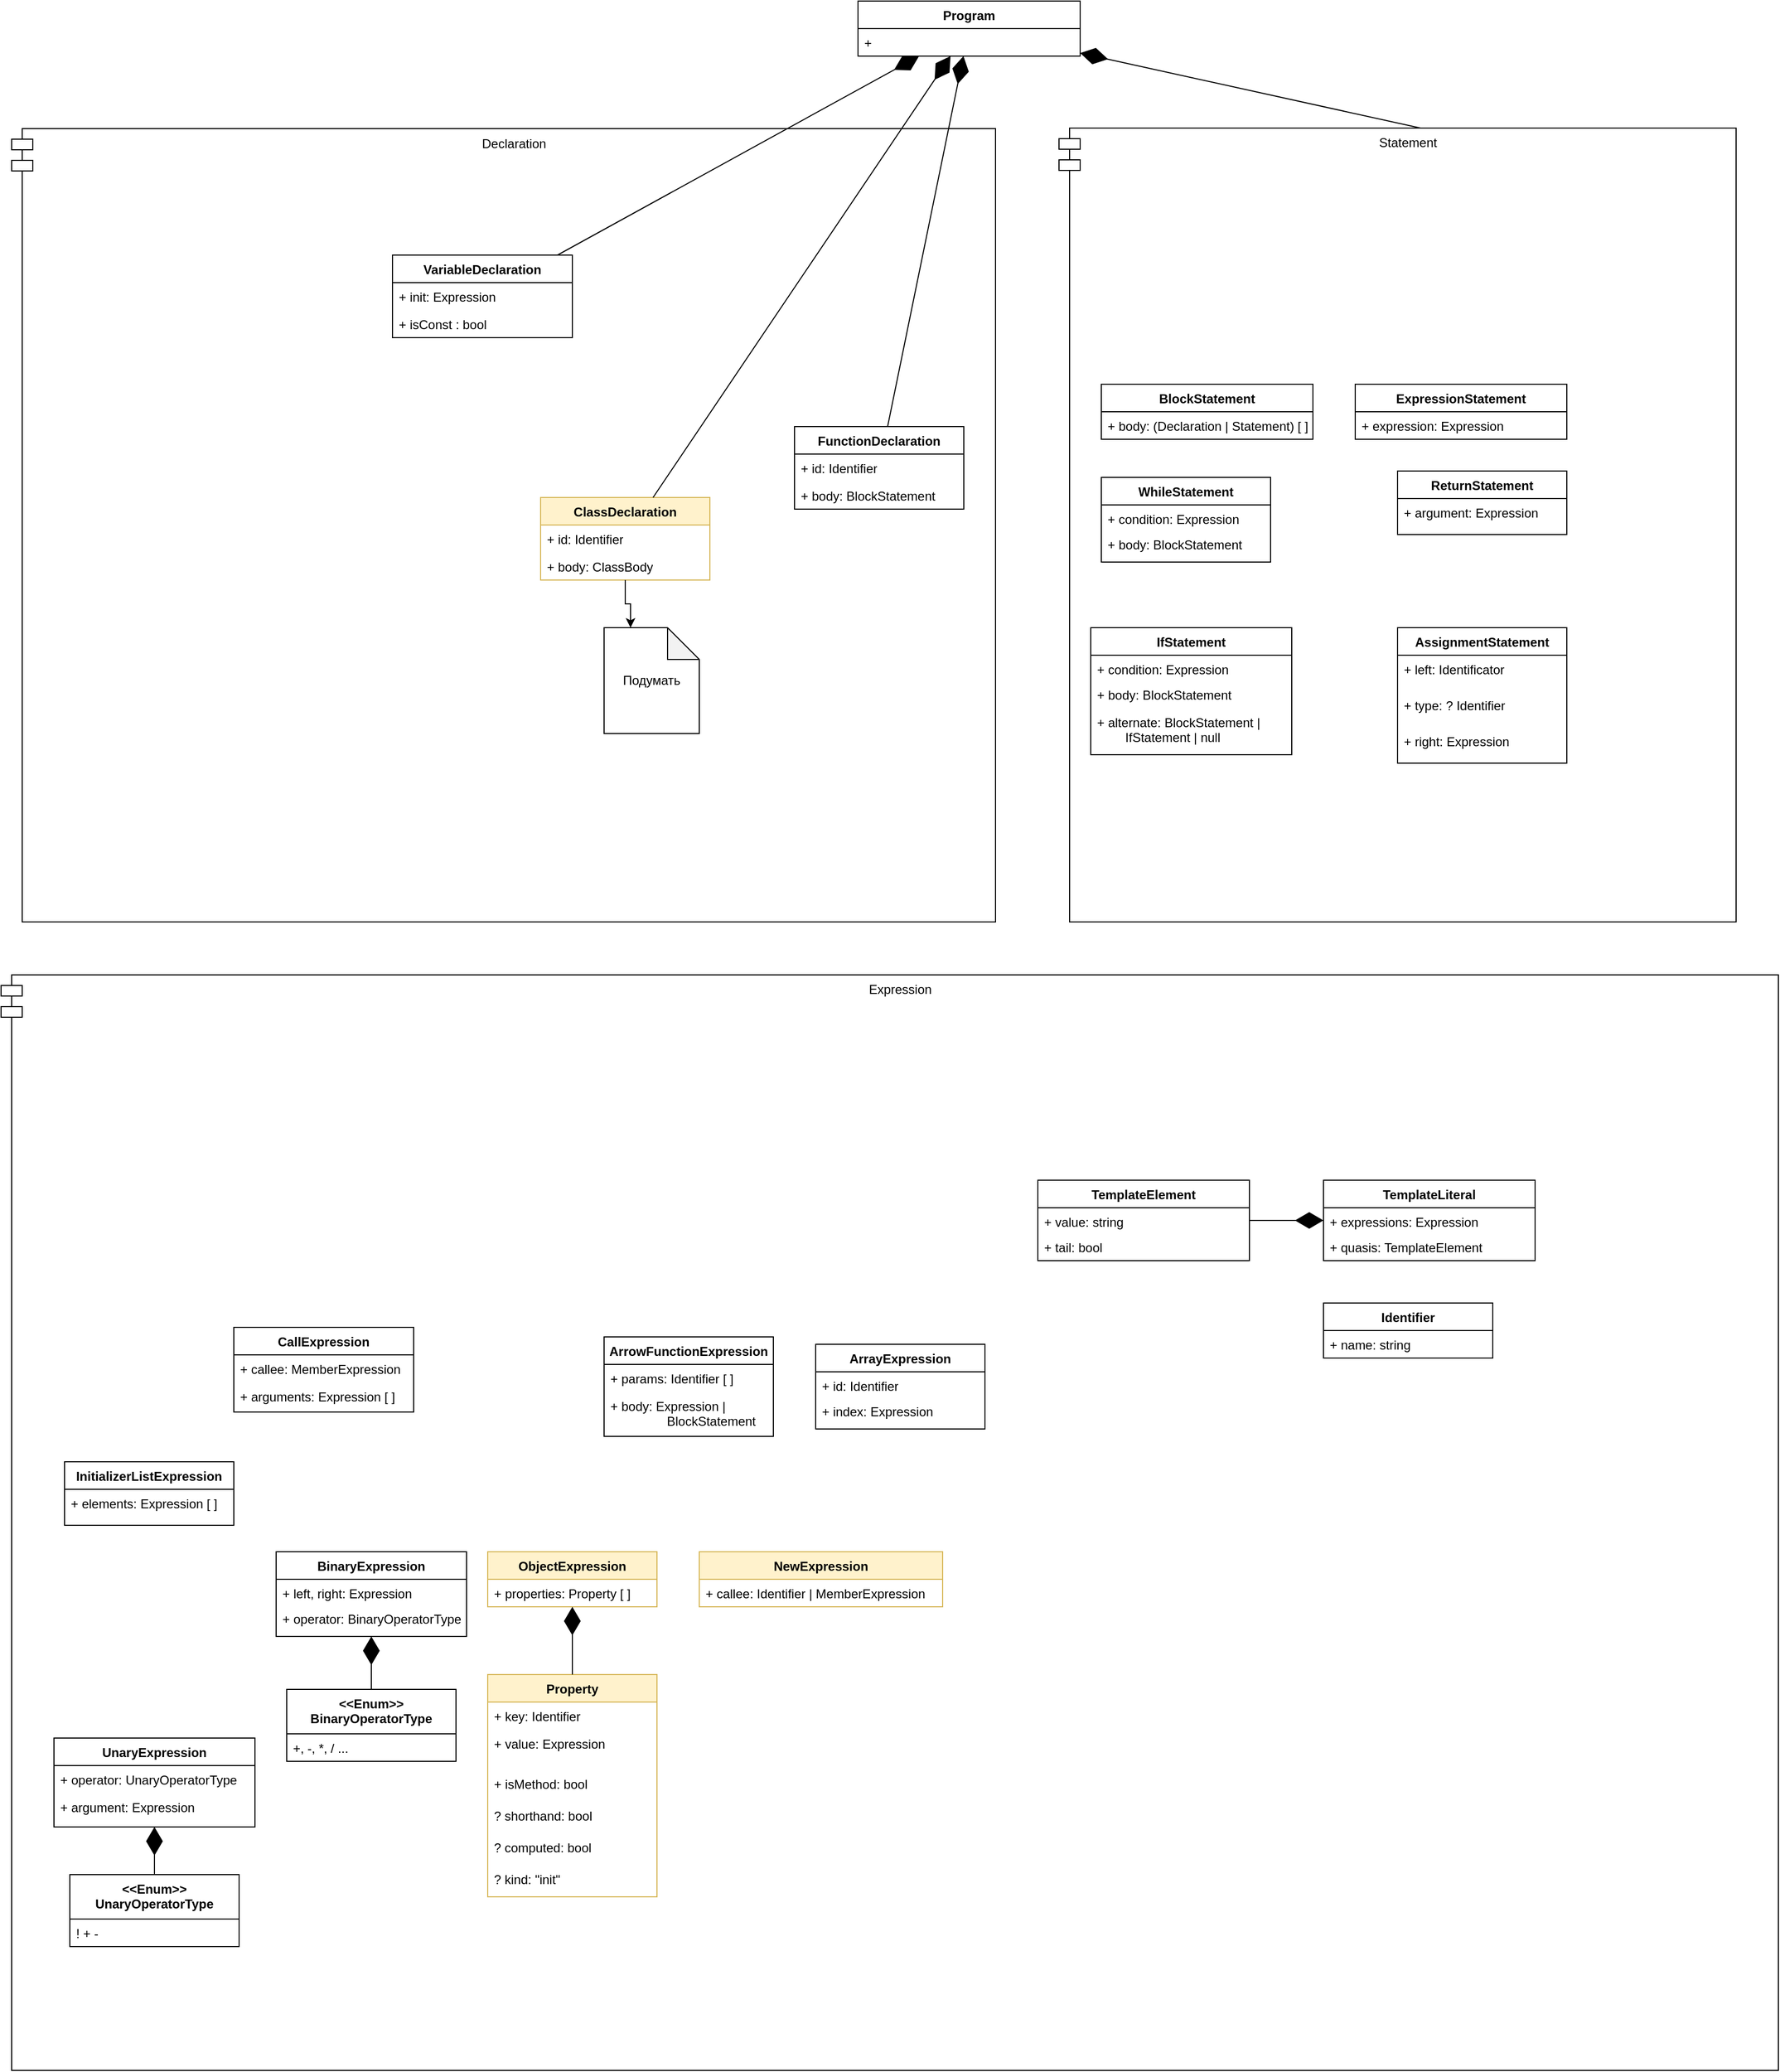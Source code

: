 <mxfile version="27.0.9">
  <diagram name="Page-1" id="hJz45N0BC77foQ6LcJua">
    <mxGraphModel grid="1" page="1" gridSize="10" guides="1" tooltips="1" connect="1" arrows="1" fold="1" pageScale="1" pageWidth="850" pageHeight="1100" math="0" shadow="0">
      <root>
        <mxCell id="0" />
        <mxCell id="1" parent="0" />
        <mxCell id="4ptxb63NITl1WysqNmvm-191" value="Expression" style="shape=module;align=left;spacingLeft=20;align=center;verticalAlign=top;whiteSpace=wrap;html=1;movable=0;resizable=0;rotatable=0;deletable=0;editable=0;locked=1;connectable=0;" vertex="1" parent="1">
          <mxGeometry x="-620" y="1100" width="1680" height="1035" as="geometry" />
        </mxCell>
        <mxCell id="4ptxb63NITl1WysqNmvm-187" value="Statement" style="shape=module;align=left;spacingLeft=20;align=center;verticalAlign=top;whiteSpace=wrap;html=1;movable=0;resizable=0;rotatable=0;deletable=0;editable=0;locked=1;connectable=0;" vertex="1" parent="1">
          <mxGeometry x="380" y="300" width="640" height="750" as="geometry" />
        </mxCell>
        <mxCell id="4ptxb63NITl1WysqNmvm-184" value="Declaration" style="shape=module;align=left;spacingLeft=20;align=center;verticalAlign=top;whiteSpace=wrap;html=1;movable=0;resizable=0;rotatable=0;deletable=0;editable=0;locked=1;connectable=0;" vertex="1" parent="1">
          <mxGeometry x="-610" y="300.5" width="930" height="749.5" as="geometry" />
        </mxCell>
        <mxCell id="4ptxb63NITl1WysqNmvm-1" value="" style="text;strokeColor=none;fillColor=none;align=left;verticalAlign=middle;spacingTop=-1;spacingLeft=4;spacingRight=4;rotatable=0;labelPosition=right;points=[];portConstraint=eastwest;" vertex="1" parent="1">
          <mxGeometry x="320" y="580" width="20" height="14" as="geometry" />
        </mxCell>
        <mxCell id="4ptxb63NITl1WysqNmvm-2" value="" style="text;strokeColor=none;fillColor=none;align=left;verticalAlign=middle;spacingTop=-1;spacingLeft=4;spacingRight=4;rotatable=0;labelPosition=right;points=[];portConstraint=eastwest;" vertex="1" parent="1">
          <mxGeometry x="320" y="580" width="20" height="14" as="geometry" />
        </mxCell>
        <mxCell id="4ptxb63NITl1WysqNmvm-3" value="" style="text;strokeColor=none;fillColor=none;align=left;verticalAlign=middle;spacingTop=-1;spacingLeft=4;spacingRight=4;rotatable=0;labelPosition=right;points=[];portConstraint=eastwest;" vertex="1" parent="1">
          <mxGeometry x="320" y="580" width="20" height="14" as="geometry" />
        </mxCell>
        <mxCell id="4ptxb63NITl1WysqNmvm-4" value="" style="text;strokeColor=none;fillColor=none;align=left;verticalAlign=middle;spacingTop=-1;spacingLeft=4;spacingRight=4;rotatable=0;labelPosition=right;points=[];portConstraint=eastwest;" vertex="1" parent="1">
          <mxGeometry x="320" y="580" width="20" height="14" as="geometry" />
        </mxCell>
        <mxCell id="4ptxb63NITl1WysqNmvm-5" value="" style="text;strokeColor=none;fillColor=none;align=left;verticalAlign=middle;spacingTop=-1;spacingLeft=4;spacingRight=4;rotatable=0;labelPosition=right;points=[];portConstraint=eastwest;" vertex="1" parent="1">
          <mxGeometry x="320" y="580" width="20" height="14" as="geometry" />
        </mxCell>
        <mxCell id="4ptxb63NITl1WysqNmvm-6" value="" style="text;strokeColor=none;fillColor=none;align=left;verticalAlign=middle;spacingTop=-1;spacingLeft=4;spacingRight=4;rotatable=0;labelPosition=right;points=[];portConstraint=eastwest;" vertex="1" parent="1">
          <mxGeometry x="320" y="580" width="20" height="14" as="geometry" />
        </mxCell>
        <mxCell id="4ptxb63NITl1WysqNmvm-7" value="" style="text;strokeColor=none;fillColor=none;align=left;verticalAlign=middle;spacingTop=-1;spacingLeft=4;spacingRight=4;rotatable=0;labelPosition=right;points=[];portConstraint=eastwest;" vertex="1" parent="1">
          <mxGeometry x="320" y="580" width="20" height="14" as="geometry" />
        </mxCell>
        <mxCell id="4ptxb63NITl1WysqNmvm-8" value="" style="text;strokeColor=none;fillColor=none;align=left;verticalAlign=middle;spacingTop=-1;spacingLeft=4;spacingRight=4;rotatable=0;labelPosition=right;points=[];portConstraint=eastwest;" vertex="1" parent="1">
          <mxGeometry x="320" y="580" width="20" height="14" as="geometry" />
        </mxCell>
        <mxCell id="4ptxb63NITl1WysqNmvm-11" value="Program" style="swimlane;fontStyle=1;align=center;verticalAlign=top;childLayout=stackLayout;horizontal=1;startSize=26;horizontalStack=0;resizeParent=1;resizeParentMax=0;resizeLast=0;collapsible=1;marginBottom=0;whiteSpace=wrap;html=1;" vertex="1" parent="1">
          <mxGeometry x="190" y="180" width="210" height="52" as="geometry" />
        </mxCell>
        <mxCell id="4ptxb63NITl1WysqNmvm-12" value="+" style="text;strokeColor=none;fillColor=none;align=left;verticalAlign=top;spacingLeft=4;spacingRight=4;overflow=hidden;rotatable=0;points=[[0,0.5],[1,0.5]];portConstraint=eastwest;whiteSpace=wrap;html=1;" vertex="1" parent="4ptxb63NITl1WysqNmvm-11">
          <mxGeometry y="26" width="210" height="26" as="geometry" />
        </mxCell>
        <mxCell id="4ptxb63NITl1WysqNmvm-25" value="VariableDeclaration" style="swimlane;fontStyle=1;align=center;verticalAlign=top;childLayout=stackLayout;horizontal=1;startSize=26;horizontalStack=0;resizeParent=1;resizeParentMax=0;resizeLast=0;collapsible=1;marginBottom=0;whiteSpace=wrap;html=1;" vertex="1" parent="1">
          <mxGeometry x="-250" y="420" width="170" height="78" as="geometry" />
        </mxCell>
        <mxCell id="4ptxb63NITl1WysqNmvm-80" value="+ init: Expression" style="text;strokeColor=none;fillColor=none;align=left;verticalAlign=top;spacingLeft=4;spacingRight=4;overflow=hidden;rotatable=0;points=[[0,0.5],[1,0.5]];portConstraint=eastwest;whiteSpace=wrap;html=1;" vertex="1" parent="4ptxb63NITl1WysqNmvm-25">
          <mxGeometry y="26" width="170" height="26" as="geometry" />
        </mxCell>
        <mxCell id="4ptxb63NITl1WysqNmvm-26" value="+ isConst : bool" style="text;strokeColor=none;fillColor=none;align=left;verticalAlign=top;spacingLeft=4;spacingRight=4;overflow=hidden;rotatable=0;points=[[0,0.5],[1,0.5]];portConstraint=eastwest;whiteSpace=wrap;html=1;" vertex="1" parent="4ptxb63NITl1WysqNmvm-25">
          <mxGeometry y="52" width="170" height="26" as="geometry" />
        </mxCell>
        <mxCell id="4ptxb63NITl1WysqNmvm-27" value="FunctionDeclaration" style="swimlane;fontStyle=1;align=center;verticalAlign=top;childLayout=stackLayout;horizontal=1;startSize=26;horizontalStack=0;resizeParent=1;resizeParentMax=0;resizeLast=0;collapsible=1;marginBottom=0;whiteSpace=wrap;html=1;" vertex="1" parent="1">
          <mxGeometry x="130" y="582" width="160" height="78" as="geometry" />
        </mxCell>
        <mxCell id="4ptxb63NITl1WysqNmvm-28" value="+ id: Identifier" style="text;strokeColor=none;fillColor=none;align=left;verticalAlign=top;spacingLeft=4;spacingRight=4;overflow=hidden;rotatable=0;points=[[0,0.5],[1,0.5]];portConstraint=eastwest;whiteSpace=wrap;html=1;" vertex="1" parent="4ptxb63NITl1WysqNmvm-27">
          <mxGeometry y="26" width="160" height="26" as="geometry" />
        </mxCell>
        <mxCell id="4ptxb63NITl1WysqNmvm-92" value="+ body: BlockStatement" style="text;strokeColor=none;fillColor=none;align=left;verticalAlign=top;spacingLeft=4;spacingRight=4;overflow=hidden;rotatable=0;points=[[0,0.5],[1,0.5]];portConstraint=eastwest;whiteSpace=wrap;html=1;" vertex="1" parent="4ptxb63NITl1WysqNmvm-27">
          <mxGeometry y="52" width="160" height="26" as="geometry" />
        </mxCell>
        <mxCell id="4ptxb63NITl1WysqNmvm-29" value="WhileStatement" style="swimlane;fontStyle=1;align=center;verticalAlign=top;childLayout=stackLayout;horizontal=1;startSize=26;horizontalStack=0;resizeParent=1;resizeParentMax=0;resizeLast=0;collapsible=1;marginBottom=0;whiteSpace=wrap;html=1;" vertex="1" parent="1">
          <mxGeometry x="420" y="630" width="160" height="80" as="geometry" />
        </mxCell>
        <mxCell id="4ptxb63NITl1WysqNmvm-136" value="+ condition: Expression" style="text;strokeColor=none;fillColor=none;align=left;verticalAlign=top;spacingLeft=4;spacingRight=4;overflow=hidden;rotatable=0;points=[[0,0.5],[1,0.5]];portConstraint=eastwest;whiteSpace=wrap;html=1;" vertex="1" parent="4ptxb63NITl1WysqNmvm-29">
          <mxGeometry y="26" width="160" height="24" as="geometry" />
        </mxCell>
        <mxCell id="4ptxb63NITl1WysqNmvm-137" value="+ body: BlockStatement" style="text;strokeColor=none;fillColor=none;align=left;verticalAlign=top;spacingLeft=4;spacingRight=4;overflow=hidden;rotatable=0;points=[[0,0.5],[1,0.5]];portConstraint=eastwest;whiteSpace=wrap;html=1;" vertex="1" parent="4ptxb63NITl1WysqNmvm-29">
          <mxGeometry y="50" width="160" height="30" as="geometry" />
        </mxCell>
        <mxCell id="4ptxb63NITl1WysqNmvm-31" value="ClassDeclaration" style="swimlane;fontStyle=1;align=center;verticalAlign=top;childLayout=stackLayout;horizontal=1;startSize=26;horizontalStack=0;resizeParent=1;resizeParentMax=0;resizeLast=0;collapsible=1;marginBottom=0;whiteSpace=wrap;html=1;fillColor=#fff2cc;strokeColor=#d6b656;" vertex="1" parent="1">
          <mxGeometry x="-110" y="649" width="160" height="78" as="geometry" />
        </mxCell>
        <mxCell id="4ptxb63NITl1WysqNmvm-32" value="+ id: Identifier" style="text;strokeColor=none;fillColor=none;align=left;verticalAlign=top;spacingLeft=4;spacingRight=4;overflow=hidden;rotatable=0;points=[[0,0.5],[1,0.5]];portConstraint=eastwest;whiteSpace=wrap;html=1;" vertex="1" parent="4ptxb63NITl1WysqNmvm-31">
          <mxGeometry y="26" width="160" height="26" as="geometry" />
        </mxCell>
        <mxCell id="4ptxb63NITl1WysqNmvm-123" value="+ body: ClassBody" style="text;strokeColor=none;fillColor=none;align=left;verticalAlign=top;spacingLeft=4;spacingRight=4;overflow=hidden;rotatable=0;points=[[0,0.5],[1,0.5]];portConstraint=eastwest;whiteSpace=wrap;html=1;" vertex="1" parent="4ptxb63NITl1WysqNmvm-31">
          <mxGeometry y="52" width="160" height="26" as="geometry" />
        </mxCell>
        <mxCell id="4ptxb63NITl1WysqNmvm-33" value="Identifier" style="swimlane;fontStyle=1;align=center;verticalAlign=top;childLayout=stackLayout;horizontal=1;startSize=26;horizontalStack=0;resizeParent=1;resizeParentMax=0;resizeLast=0;collapsible=1;marginBottom=0;whiteSpace=wrap;html=1;" vertex="1" parent="1">
          <mxGeometry x="630" y="1410" width="160" height="52" as="geometry" />
        </mxCell>
        <mxCell id="4ptxb63NITl1WysqNmvm-34" value="+ name: string" style="text;strokeColor=none;fillColor=none;align=left;verticalAlign=top;spacingLeft=4;spacingRight=4;overflow=hidden;rotatable=0;points=[[0,0.5],[1,0.5]];portConstraint=eastwest;whiteSpace=wrap;html=1;" vertex="1" parent="4ptxb63NITl1WysqNmvm-33">
          <mxGeometry y="26" width="160" height="26" as="geometry" />
        </mxCell>
        <mxCell id="4ptxb63NITl1WysqNmvm-35" value="InitializerListExpression" style="swimlane;fontStyle=1;align=center;verticalAlign=top;childLayout=stackLayout;horizontal=1;startSize=26;horizontalStack=0;resizeParent=1;resizeParentMax=0;resizeLast=0;collapsible=1;marginBottom=0;whiteSpace=wrap;html=1;" vertex="1" parent="1">
          <mxGeometry x="-560" y="1560" width="160" height="60" as="geometry" />
        </mxCell>
        <mxCell id="4ptxb63NITl1WysqNmvm-161" value="+ elements: Expression [ ]" style="text;strokeColor=none;fillColor=none;align=left;verticalAlign=top;spacingLeft=4;spacingRight=4;overflow=hidden;rotatable=0;points=[[0,0.5],[1,0.5]];portConstraint=eastwest;whiteSpace=wrap;html=1;" vertex="1" parent="4ptxb63NITl1WysqNmvm-35">
          <mxGeometry y="26" width="160" height="34" as="geometry" />
        </mxCell>
        <mxCell id="4ptxb63NITl1WysqNmvm-46" value="BlockStatement" style="swimlane;fontStyle=1;align=center;verticalAlign=top;childLayout=stackLayout;horizontal=1;startSize=26;horizontalStack=0;resizeParent=1;resizeParentMax=0;resizeLast=0;collapsible=1;marginBottom=0;whiteSpace=wrap;html=1;" vertex="1" parent="1">
          <mxGeometry x="420" y="542" width="200" height="52" as="geometry" />
        </mxCell>
        <mxCell id="4ptxb63NITl1WysqNmvm-47" value="+ body: (Declaration | Statement) [ ]" style="text;strokeColor=none;fillColor=none;align=left;verticalAlign=top;spacingLeft=4;spacingRight=4;overflow=hidden;rotatable=0;points=[[0,0.5],[1,0.5]];portConstraint=eastwest;whiteSpace=wrap;html=1;" vertex="1" parent="4ptxb63NITl1WysqNmvm-46">
          <mxGeometry y="26" width="200" height="26" as="geometry" />
        </mxCell>
        <mxCell id="4ptxb63NITl1WysqNmvm-48" value="CallExpression" style="swimlane;fontStyle=1;align=center;verticalAlign=top;childLayout=stackLayout;horizontal=1;startSize=26;horizontalStack=0;resizeParent=1;resizeParentMax=0;resizeLast=0;collapsible=1;marginBottom=0;whiteSpace=wrap;html=1;" vertex="1" parent="1">
          <mxGeometry x="-400" y="1433" width="170" height="80" as="geometry" />
        </mxCell>
        <mxCell id="4ptxb63NITl1WysqNmvm-49" value="+ callee: MemberExpression" style="text;strokeColor=none;fillColor=none;align=left;verticalAlign=top;spacingLeft=4;spacingRight=4;overflow=hidden;rotatable=0;points=[[0,0.5],[1,0.5]];portConstraint=eastwest;whiteSpace=wrap;html=1;" vertex="1" parent="4ptxb63NITl1WysqNmvm-48">
          <mxGeometry y="26" width="170" height="26" as="geometry" />
        </mxCell>
        <mxCell id="4ptxb63NITl1WysqNmvm-110" value="+ arguments: Expression [ ]" style="text;strokeColor=none;fillColor=none;align=left;verticalAlign=top;spacingLeft=4;spacingRight=4;overflow=hidden;rotatable=0;points=[[0,0.5],[1,0.5]];portConstraint=eastwest;whiteSpace=wrap;html=1;" vertex="1" parent="4ptxb63NITl1WysqNmvm-48">
          <mxGeometry y="52" width="170" height="28" as="geometry" />
        </mxCell>
        <mxCell id="4ptxb63NITl1WysqNmvm-52" value="ArrowFunctionExpression" style="swimlane;fontStyle=1;align=center;verticalAlign=top;childLayout=stackLayout;horizontal=1;startSize=26;horizontalStack=0;resizeParent=1;resizeParentMax=0;resizeLast=0;collapsible=1;marginBottom=0;whiteSpace=wrap;html=1;" vertex="1" parent="1">
          <mxGeometry x="-50" y="1442" width="160" height="94" as="geometry" />
        </mxCell>
        <mxCell id="4ptxb63NITl1WysqNmvm-103" value="+ params: Identifier [ ]" style="text;strokeColor=none;fillColor=none;align=left;verticalAlign=top;spacingLeft=4;spacingRight=4;overflow=hidden;rotatable=0;points=[[0,0.5],[1,0.5]];portConstraint=eastwest;whiteSpace=wrap;html=1;" vertex="1" parent="4ptxb63NITl1WysqNmvm-52">
          <mxGeometry y="26" width="160" height="26" as="geometry" />
        </mxCell>
        <mxCell id="4ptxb63NITl1WysqNmvm-106" value="+ body: Expression | &lt;span style=&quot;white-space: pre;&quot;&gt;&#x9;&lt;/span&gt;&lt;span style=&quot;white-space: pre;&quot;&gt;&#x9;&lt;/span&gt;BlockStatement" style="text;strokeColor=none;fillColor=none;align=left;verticalAlign=top;spacingLeft=4;spacingRight=4;overflow=hidden;rotatable=0;points=[[0,0.5],[1,0.5]];portConstraint=eastwest;whiteSpace=wrap;html=1;" vertex="1" parent="4ptxb63NITl1WysqNmvm-52">
          <mxGeometry y="52" width="160" height="42" as="geometry" />
        </mxCell>
        <mxCell id="4ptxb63NITl1WysqNmvm-54" value="BinaryExpression" style="swimlane;fontStyle=1;align=center;verticalAlign=top;childLayout=stackLayout;horizontal=1;startSize=26;horizontalStack=0;resizeParent=1;resizeParentMax=0;resizeLast=0;collapsible=1;marginBottom=0;whiteSpace=wrap;html=1;" vertex="1" parent="1">
          <mxGeometry x="-360" y="1645" width="180" height="80" as="geometry" />
        </mxCell>
        <mxCell id="4ptxb63NITl1WysqNmvm-55" value="+ left, right: Expression" style="text;strokeColor=none;fillColor=none;align=left;verticalAlign=top;spacingLeft=4;spacingRight=4;overflow=hidden;rotatable=0;points=[[0,0.5],[1,0.5]];portConstraint=eastwest;whiteSpace=wrap;html=1;" vertex="1" parent="4ptxb63NITl1WysqNmvm-54">
          <mxGeometry y="26" width="180" height="24" as="geometry" />
        </mxCell>
        <mxCell id="4ptxb63NITl1WysqNmvm-120" value="+ operator: BinaryOperatorType" style="text;strokeColor=none;fillColor=none;align=left;verticalAlign=top;spacingLeft=4;spacingRight=4;overflow=hidden;rotatable=0;points=[[0,0.5],[1,0.5]];portConstraint=eastwest;whiteSpace=wrap;html=1;" vertex="1" parent="4ptxb63NITl1WysqNmvm-54">
          <mxGeometry y="50" width="180" height="30" as="geometry" />
        </mxCell>
        <mxCell id="4ptxb63NITl1WysqNmvm-56" value="TemplateLiteral" style="swimlane;fontStyle=1;align=center;verticalAlign=top;childLayout=stackLayout;horizontal=1;startSize=26;horizontalStack=0;resizeParent=1;resizeParentMax=0;resizeLast=0;collapsible=1;marginBottom=0;whiteSpace=wrap;html=1;" vertex="1" parent="1">
          <mxGeometry x="630" y="1294" width="200" height="76" as="geometry" />
        </mxCell>
        <mxCell id="4ptxb63NITl1WysqNmvm-57" value="+ expressions: Expression" style="text;strokeColor=none;fillColor=none;align=left;verticalAlign=top;spacingLeft=4;spacingRight=4;overflow=hidden;rotatable=0;points=[[0,0.5],[1,0.5]];portConstraint=eastwest;whiteSpace=wrap;html=1;" vertex="1" parent="4ptxb63NITl1WysqNmvm-56">
          <mxGeometry y="26" width="200" height="24" as="geometry" />
        </mxCell>
        <mxCell id="4ptxb63NITl1WysqNmvm-115" value="+ quasis: TemplateElement" style="text;strokeColor=none;fillColor=none;align=left;verticalAlign=top;spacingLeft=4;spacingRight=4;overflow=hidden;rotatable=0;points=[[0,0.5],[1,0.5]];portConstraint=eastwest;whiteSpace=wrap;html=1;" vertex="1" parent="4ptxb63NITl1WysqNmvm-56">
          <mxGeometry y="50" width="200" height="26" as="geometry" />
        </mxCell>
        <mxCell id="4ptxb63NITl1WysqNmvm-58" value="ObjectExpression" style="swimlane;fontStyle=1;align=center;verticalAlign=top;childLayout=stackLayout;horizontal=1;startSize=26;horizontalStack=0;resizeParent=1;resizeParentMax=0;resizeLast=0;collapsible=1;marginBottom=0;whiteSpace=wrap;html=1;fillColor=#fff2cc;strokeColor=#d6b656;" vertex="1" parent="1">
          <mxGeometry x="-160" y="1645" width="160" height="52" as="geometry" />
        </mxCell>
        <mxCell id="4ptxb63NITl1WysqNmvm-59" value="+ properties: Property [ ]" style="text;strokeColor=none;fillColor=none;align=left;verticalAlign=top;spacingLeft=4;spacingRight=4;overflow=hidden;rotatable=0;points=[[0,0.5],[1,0.5]];portConstraint=eastwest;whiteSpace=wrap;html=1;" vertex="1" parent="4ptxb63NITl1WysqNmvm-58">
          <mxGeometry y="26" width="160" height="26" as="geometry" />
        </mxCell>
        <mxCell id="4ptxb63NITl1WysqNmvm-60" value="NewExpression" style="swimlane;fontStyle=1;align=center;verticalAlign=top;childLayout=stackLayout;horizontal=1;startSize=26;horizontalStack=0;resizeParent=1;resizeParentMax=0;resizeLast=0;collapsible=1;marginBottom=0;whiteSpace=wrap;html=1;fillColor=#fff2cc;strokeColor=#d6b656;" vertex="1" parent="1">
          <mxGeometry x="40" y="1645" width="230" height="52" as="geometry" />
        </mxCell>
        <mxCell id="4ptxb63NITl1WysqNmvm-61" value="+ callee: Identifier | MemberExpression" style="text;strokeColor=none;fillColor=none;align=left;verticalAlign=top;spacingLeft=4;spacingRight=4;overflow=hidden;rotatable=0;points=[[0,0.5],[1,0.5]];portConstraint=eastwest;whiteSpace=wrap;html=1;" vertex="1" parent="4ptxb63NITl1WysqNmvm-60">
          <mxGeometry y="26" width="230" height="26" as="geometry" />
        </mxCell>
        <mxCell id="4ptxb63NITl1WysqNmvm-62" value="ReturnStatement" style="swimlane;fontStyle=1;align=center;verticalAlign=top;childLayout=stackLayout;horizontal=1;startSize=26;horizontalStack=0;resizeParent=1;resizeParentMax=0;resizeLast=0;collapsible=1;marginBottom=0;whiteSpace=wrap;html=1;" vertex="1" parent="1">
          <mxGeometry x="700" y="624" width="160" height="60" as="geometry" />
        </mxCell>
        <mxCell id="4ptxb63NITl1WysqNmvm-63" value="+ argument: Expression" style="text;strokeColor=none;fillColor=none;align=left;verticalAlign=top;spacingLeft=4;spacingRight=4;overflow=hidden;rotatable=0;points=[[0,0.5],[1,0.5]];portConstraint=eastwest;whiteSpace=wrap;html=1;" vertex="1" parent="4ptxb63NITl1WysqNmvm-62">
          <mxGeometry y="26" width="160" height="34" as="geometry" />
        </mxCell>
        <mxCell id="4ptxb63NITl1WysqNmvm-64" value="IfStatement" style="swimlane;fontStyle=1;align=center;verticalAlign=top;childLayout=stackLayout;horizontal=1;startSize=26;horizontalStack=0;resizeParent=1;resizeParentMax=0;resizeLast=0;collapsible=1;marginBottom=0;whiteSpace=wrap;html=1;" vertex="1" parent="1">
          <mxGeometry x="410" y="772" width="190" height="120" as="geometry" />
        </mxCell>
        <mxCell id="4ptxb63NITl1WysqNmvm-144" value="+ condition: Expression" style="text;strokeColor=none;fillColor=none;align=left;verticalAlign=top;spacingLeft=4;spacingRight=4;overflow=hidden;rotatable=0;points=[[0,0.5],[1,0.5]];portConstraint=eastwest;whiteSpace=wrap;html=1;" vertex="1" parent="4ptxb63NITl1WysqNmvm-64">
          <mxGeometry y="26" width="190" height="24" as="geometry" />
        </mxCell>
        <mxCell id="4ptxb63NITl1WysqNmvm-65" value="+ body: BlockStatement" style="text;strokeColor=none;fillColor=none;align=left;verticalAlign=top;spacingLeft=4;spacingRight=4;overflow=hidden;rotatable=0;points=[[0,0.5],[1,0.5]];portConstraint=eastwest;whiteSpace=wrap;html=1;" vertex="1" parent="4ptxb63NITl1WysqNmvm-64">
          <mxGeometry y="50" width="190" height="26" as="geometry" />
        </mxCell>
        <mxCell id="4ptxb63NITl1WysqNmvm-145" value="+ alternate: BlockStatement | &lt;span style=&quot;white-space: pre;&quot;&gt;&#x9;&lt;/span&gt;IfStatement | null" style="text;strokeColor=none;fillColor=none;align=left;verticalAlign=top;spacingLeft=4;spacingRight=4;overflow=hidden;rotatable=0;points=[[0,0.5],[1,0.5]];portConstraint=eastwest;whiteSpace=wrap;html=1;" vertex="1" parent="4ptxb63NITl1WysqNmvm-64">
          <mxGeometry y="76" width="190" height="44" as="geometry" />
        </mxCell>
        <mxCell id="4ptxb63NITl1WysqNmvm-66" value="UnaryExpression" style="swimlane;fontStyle=1;align=center;verticalAlign=top;childLayout=stackLayout;horizontal=1;startSize=26;horizontalStack=0;resizeParent=1;resizeParentMax=0;resizeLast=0;collapsible=1;marginBottom=0;whiteSpace=wrap;html=1;" vertex="1" parent="1">
          <mxGeometry x="-570" y="1821" width="190" height="84" as="geometry" />
        </mxCell>
        <mxCell id="4ptxb63NITl1WysqNmvm-67" value="+ operator: UnaryOperatorType" style="text;strokeColor=none;fillColor=none;align=left;verticalAlign=top;spacingLeft=4;spacingRight=4;overflow=hidden;rotatable=0;points=[[0,0.5],[1,0.5]];portConstraint=eastwest;whiteSpace=wrap;html=1;" vertex="1" parent="4ptxb63NITl1WysqNmvm-66">
          <mxGeometry y="26" width="190" height="26" as="geometry" />
        </mxCell>
        <mxCell id="4ptxb63NITl1WysqNmvm-147" value="+ argument: Expression" style="text;strokeColor=none;fillColor=none;align=left;verticalAlign=top;spacingLeft=4;spacingRight=4;overflow=hidden;rotatable=0;points=[[0,0.5],[1,0.5]];portConstraint=eastwest;whiteSpace=wrap;html=1;" vertex="1" parent="4ptxb63NITl1WysqNmvm-66">
          <mxGeometry y="52" width="190" height="32" as="geometry" />
        </mxCell>
        <mxCell id="4ptxb63NITl1WysqNmvm-68" value="ExpressionStatement" style="swimlane;fontStyle=1;align=center;verticalAlign=top;childLayout=stackLayout;horizontal=1;startSize=26;horizontalStack=0;resizeParent=1;resizeParentMax=0;resizeLast=0;collapsible=1;marginBottom=0;whiteSpace=wrap;html=1;" vertex="1" parent="1">
          <mxGeometry x="660" y="542" width="200" height="52" as="geometry" />
        </mxCell>
        <mxCell id="4ptxb63NITl1WysqNmvm-69" value="+ expression: Expression" style="text;strokeColor=none;fillColor=none;align=left;verticalAlign=top;spacingLeft=4;spacingRight=4;overflow=hidden;rotatable=0;points=[[0,0.5],[1,0.5]];portConstraint=eastwest;whiteSpace=wrap;html=1;" vertex="1" parent="4ptxb63NITl1WysqNmvm-68">
          <mxGeometry y="26" width="200" height="26" as="geometry" />
        </mxCell>
        <mxCell id="4ptxb63NITl1WysqNmvm-85" value="" style="endArrow=diamondThin;endFill=1;endSize=24;html=1;rounded=0;" edge="1" parent="1" source="4ptxb63NITl1WysqNmvm-25" target="4ptxb63NITl1WysqNmvm-11">
          <mxGeometry width="160" relative="1" as="geometry">
            <mxPoint x="131.0" y="310" as="sourcePoint" />
            <mxPoint x="158.29" y="338" as="targetPoint" />
          </mxGeometry>
        </mxCell>
        <mxCell id="4ptxb63NITl1WysqNmvm-102" value="" style="endArrow=diamondThin;endFill=1;endSize=24;html=1;rounded=0;" edge="1" parent="1" source="4ptxb63NITl1WysqNmvm-121" target="4ptxb63NITl1WysqNmvm-54">
          <mxGeometry width="160" relative="1" as="geometry">
            <mxPoint x="-420" y="1798.872" as="sourcePoint" />
            <mxPoint y="1899.13" as="targetPoint" />
            <Array as="points" />
          </mxGeometry>
        </mxCell>
        <mxCell id="4ptxb63NITl1WysqNmvm-116" value="TemplateElement" style="swimlane;fontStyle=1;align=center;verticalAlign=top;childLayout=stackLayout;horizontal=1;startSize=26;horizontalStack=0;resizeParent=1;resizeParentMax=0;resizeLast=0;collapsible=1;marginBottom=0;whiteSpace=wrap;html=1;" vertex="1" parent="1">
          <mxGeometry x="360" y="1294" width="200" height="76" as="geometry" />
        </mxCell>
        <mxCell id="4ptxb63NITl1WysqNmvm-117" value="&lt;div&gt;+ value: string&lt;/div&gt;" style="text;strokeColor=none;fillColor=none;align=left;verticalAlign=top;spacingLeft=4;spacingRight=4;overflow=hidden;rotatable=0;points=[[0,0.5],[1,0.5]];portConstraint=eastwest;whiteSpace=wrap;html=1;" vertex="1" parent="4ptxb63NITl1WysqNmvm-116">
          <mxGeometry y="26" width="200" height="24" as="geometry" />
        </mxCell>
        <mxCell id="4ptxb63NITl1WysqNmvm-118" value="+ tail: bool" style="text;strokeColor=none;fillColor=none;align=left;verticalAlign=top;spacingLeft=4;spacingRight=4;overflow=hidden;rotatable=0;points=[[0,0.5],[1,0.5]];portConstraint=eastwest;whiteSpace=wrap;html=1;" vertex="1" parent="4ptxb63NITl1WysqNmvm-116">
          <mxGeometry y="50" width="200" height="26" as="geometry" />
        </mxCell>
        <mxCell id="4ptxb63NITl1WysqNmvm-119" value="" style="endArrow=diamondThin;endFill=1;endSize=24;html=1;rounded=0;" edge="1" parent="1" source="4ptxb63NITl1WysqNmvm-116" target="4ptxb63NITl1WysqNmvm-56">
          <mxGeometry width="160" relative="1" as="geometry">
            <mxPoint x="570" y="1219.32" as="sourcePoint" />
            <mxPoint x="660" y="1184.32" as="targetPoint" />
          </mxGeometry>
        </mxCell>
        <mxCell id="4ptxb63NITl1WysqNmvm-121" value="&amp;lt;&amp;lt;Enum&amp;gt;&amp;gt;&lt;br&gt;BinaryOperatorType" style="swimlane;fontStyle=1;align=center;verticalAlign=top;childLayout=stackLayout;horizontal=1;startSize=42;horizontalStack=0;resizeParent=1;resizeParentMax=0;resizeLast=0;collapsible=1;marginBottom=0;whiteSpace=wrap;html=1;" vertex="1" parent="1">
          <mxGeometry x="-350" y="1775" width="160" height="68" as="geometry" />
        </mxCell>
        <mxCell id="4ptxb63NITl1WysqNmvm-122" value="+, -, *, / ..." style="text;strokeColor=none;fillColor=none;align=left;verticalAlign=top;spacingLeft=4;spacingRight=4;overflow=hidden;rotatable=0;points=[[0,0.5],[1,0.5]];portConstraint=eastwest;whiteSpace=wrap;html=1;" vertex="1" parent="4ptxb63NITl1WysqNmvm-121">
          <mxGeometry y="42" width="160" height="26" as="geometry" />
        </mxCell>
        <mxCell id="4ptxb63NITl1WysqNmvm-124" value="Подумать" style="shape=note;whiteSpace=wrap;html=1;backgroundOutline=1;darkOpacity=0.05;" vertex="1" parent="1">
          <mxGeometry x="-50" y="772" width="90" height="100" as="geometry" />
        </mxCell>
        <mxCell id="4ptxb63NITl1WysqNmvm-126" style="edgeStyle=orthogonalEdgeStyle;rounded=0;orthogonalLoop=1;jettySize=auto;html=1;entryX=0;entryY=0;entryDx=25;entryDy=0;entryPerimeter=0;" edge="1" parent="1" source="4ptxb63NITl1WysqNmvm-31" target="4ptxb63NITl1WysqNmvm-124">
          <mxGeometry relative="1" as="geometry" />
        </mxCell>
        <mxCell id="4ptxb63NITl1WysqNmvm-127" value="Property" style="swimlane;fontStyle=1;align=center;verticalAlign=top;childLayout=stackLayout;horizontal=1;startSize=26;horizontalStack=0;resizeParent=1;resizeParentMax=0;resizeLast=0;collapsible=1;marginBottom=0;whiteSpace=wrap;html=1;fillColor=#fff2cc;strokeColor=#d6b656;" vertex="1" parent="1">
          <mxGeometry x="-160" y="1761" width="160" height="210" as="geometry" />
        </mxCell>
        <mxCell id="4ptxb63NITl1WysqNmvm-128" value="+ key: Identifier" style="text;strokeColor=none;fillColor=none;align=left;verticalAlign=top;spacingLeft=4;spacingRight=4;overflow=hidden;rotatable=0;points=[[0,0.5],[1,0.5]];portConstraint=eastwest;whiteSpace=wrap;html=1;" vertex="1" parent="4ptxb63NITl1WysqNmvm-127">
          <mxGeometry y="26" width="160" height="26" as="geometry" />
        </mxCell>
        <mxCell id="4ptxb63NITl1WysqNmvm-129" value="+ value: Expression" style="text;strokeColor=none;fillColor=none;align=left;verticalAlign=top;spacingLeft=4;spacingRight=4;overflow=hidden;rotatable=0;points=[[0,0.5],[1,0.5]];portConstraint=eastwest;whiteSpace=wrap;html=1;" vertex="1" parent="4ptxb63NITl1WysqNmvm-127">
          <mxGeometry y="52" width="160" height="38" as="geometry" />
        </mxCell>
        <mxCell id="4ptxb63NITl1WysqNmvm-131" value="+ isMethod: bool" style="text;strokeColor=none;fillColor=none;align=left;verticalAlign=top;spacingLeft=4;spacingRight=4;overflow=hidden;rotatable=0;points=[[0,0.5],[1,0.5]];portConstraint=eastwest;whiteSpace=wrap;html=1;" vertex="1" parent="4ptxb63NITl1WysqNmvm-127">
          <mxGeometry y="90" width="160" height="30" as="geometry" />
        </mxCell>
        <mxCell id="4ptxb63NITl1WysqNmvm-132" value="? shorthand: bool" style="text;strokeColor=none;fillColor=none;align=left;verticalAlign=top;spacingLeft=4;spacingRight=4;overflow=hidden;rotatable=0;points=[[0,0.5],[1,0.5]];portConstraint=eastwest;whiteSpace=wrap;html=1;" vertex="1" parent="4ptxb63NITl1WysqNmvm-127">
          <mxGeometry y="120" width="160" height="30" as="geometry" />
        </mxCell>
        <mxCell id="4ptxb63NITl1WysqNmvm-133" value="? computed: bool" style="text;strokeColor=none;fillColor=none;align=left;verticalAlign=top;spacingLeft=4;spacingRight=4;overflow=hidden;rotatable=0;points=[[0,0.5],[1,0.5]];portConstraint=eastwest;whiteSpace=wrap;html=1;" vertex="1" parent="4ptxb63NITl1WysqNmvm-127">
          <mxGeometry y="150" width="160" height="30" as="geometry" />
        </mxCell>
        <mxCell id="4ptxb63NITl1WysqNmvm-134" value="? kind: &quot;init&quot;" style="text;strokeColor=none;fillColor=none;align=left;verticalAlign=top;spacingLeft=4;spacingRight=4;overflow=hidden;rotatable=0;points=[[0,0.5],[1,0.5]];portConstraint=eastwest;whiteSpace=wrap;html=1;" vertex="1" parent="4ptxb63NITl1WysqNmvm-127">
          <mxGeometry y="180" width="160" height="30" as="geometry" />
        </mxCell>
        <mxCell id="4ptxb63NITl1WysqNmvm-135" value="" style="endArrow=diamondThin;endFill=1;endSize=24;html=1;rounded=0;" edge="1" parent="1" source="4ptxb63NITl1WysqNmvm-127" target="4ptxb63NITl1WysqNmvm-58">
          <mxGeometry width="160" relative="1" as="geometry">
            <mxPoint x="-50" y="1789" as="sourcePoint" />
            <mxPoint x="-50" y="1723" as="targetPoint" />
            <Array as="points" />
          </mxGeometry>
        </mxCell>
        <mxCell id="4ptxb63NITl1WysqNmvm-154" value="&amp;lt;&amp;lt;Enum&amp;gt;&amp;gt;&lt;br&gt;UnaryOperatorType" style="swimlane;fontStyle=1;align=center;verticalAlign=top;childLayout=stackLayout;horizontal=1;startSize=42;horizontalStack=0;resizeParent=1;resizeParentMax=0;resizeLast=0;collapsible=1;marginBottom=0;whiteSpace=wrap;html=1;" vertex="1" parent="1">
          <mxGeometry x="-555" y="1950" width="160" height="68" as="geometry" />
        </mxCell>
        <mxCell id="4ptxb63NITl1WysqNmvm-155" value="! + -" style="text;strokeColor=none;fillColor=none;align=left;verticalAlign=top;spacingLeft=4;spacingRight=4;overflow=hidden;rotatable=0;points=[[0,0.5],[1,0.5]];portConstraint=eastwest;whiteSpace=wrap;html=1;" vertex="1" parent="4ptxb63NITl1WysqNmvm-154">
          <mxGeometry y="42" width="160" height="26" as="geometry" />
        </mxCell>
        <mxCell id="4ptxb63NITl1WysqNmvm-156" value="" style="endArrow=diamondThin;endFill=1;endSize=24;html=1;rounded=0;" edge="1" parent="1" source="4ptxb63NITl1WysqNmvm-154" target="4ptxb63NITl1WysqNmvm-66">
          <mxGeometry width="160" relative="1" as="geometry">
            <mxPoint x="-300" y="2001" as="sourcePoint" />
            <mxPoint x="-300" y="1935" as="targetPoint" />
            <Array as="points" />
          </mxGeometry>
        </mxCell>
        <mxCell id="4ptxb63NITl1WysqNmvm-165" value="" style="endArrow=diamondThin;endFill=1;endSize=24;html=1;rounded=0;exitX=0.534;exitY=0;exitDx=0;exitDy=0;exitPerimeter=0;" edge="1" parent="1" source="4ptxb63NITl1WysqNmvm-187" target="4ptxb63NITl1WysqNmvm-11">
          <mxGeometry width="160" relative="1" as="geometry">
            <mxPoint x="670" y="313.143" as="sourcePoint" />
            <mxPoint x="158.29" y="338" as="targetPoint" />
          </mxGeometry>
        </mxCell>
        <mxCell id="4ptxb63NITl1WysqNmvm-185" value="" style="endArrow=diamondThin;endFill=1;endSize=24;html=1;rounded=0;" edge="1" parent="1" source="4ptxb63NITl1WysqNmvm-27" target="4ptxb63NITl1WysqNmvm-11">
          <mxGeometry width="160" relative="1" as="geometry">
            <mxPoint x="131.0" y="310" as="sourcePoint" />
            <mxPoint x="158.29" y="338" as="targetPoint" />
          </mxGeometry>
        </mxCell>
        <mxCell id="4ptxb63NITl1WysqNmvm-186" value="" style="endArrow=diamondThin;endFill=1;endSize=24;html=1;rounded=0;" edge="1" parent="1" source="4ptxb63NITl1WysqNmvm-31" target="4ptxb63NITl1WysqNmvm-11">
          <mxGeometry width="160" relative="1" as="geometry">
            <mxPoint x="131.0" y="310" as="sourcePoint" />
            <mxPoint x="158.29" y="338" as="targetPoint" />
          </mxGeometry>
        </mxCell>
        <mxCell id="4ptxb63NITl1WysqNmvm-200" value="ArrayExpression" style="swimlane;fontStyle=1;align=center;verticalAlign=top;childLayout=stackLayout;horizontal=1;startSize=26;horizontalStack=0;resizeParent=1;resizeParentMax=0;resizeLast=0;collapsible=1;marginBottom=0;whiteSpace=wrap;html=1;" vertex="1" parent="1">
          <mxGeometry x="150" y="1449" width="160" height="80" as="geometry" />
        </mxCell>
        <mxCell id="4ptxb63NITl1WysqNmvm-201" value="+ id: Identifier" style="text;strokeColor=none;fillColor=none;align=left;verticalAlign=top;spacingLeft=4;spacingRight=4;overflow=hidden;rotatable=0;points=[[0,0.5],[1,0.5]];portConstraint=eastwest;whiteSpace=wrap;html=1;" vertex="1" parent="4ptxb63NITl1WysqNmvm-200">
          <mxGeometry y="26" width="160" height="24" as="geometry" />
        </mxCell>
        <mxCell id="4ptxb63NITl1WysqNmvm-202" value="+ index: Expression" style="text;strokeColor=none;fillColor=none;align=left;verticalAlign=top;spacingLeft=4;spacingRight=4;overflow=hidden;rotatable=0;points=[[0,0.5],[1,0.5]];portConstraint=eastwest;whiteSpace=wrap;html=1;" vertex="1" parent="4ptxb63NITl1WysqNmvm-200">
          <mxGeometry y="50" width="160" height="30" as="geometry" />
        </mxCell>
        <mxCell id="8bszGqZw27wdrgXrDl6J-1" value="AssignmentStatement" style="swimlane;fontStyle=1;align=center;verticalAlign=top;childLayout=stackLayout;horizontal=1;startSize=26;horizontalStack=0;resizeParent=1;resizeParentMax=0;resizeLast=0;collapsible=1;marginBottom=0;whiteSpace=wrap;html=1;" vertex="1" parent="1">
          <mxGeometry x="700" y="772" width="160" height="128" as="geometry" />
        </mxCell>
        <mxCell id="8bszGqZw27wdrgXrDl6J-2" value="+ left: Identificator" style="text;strokeColor=none;fillColor=none;align=left;verticalAlign=top;spacingLeft=4;spacingRight=4;overflow=hidden;rotatable=0;points=[[0,0.5],[1,0.5]];portConstraint=eastwest;whiteSpace=wrap;html=1;" vertex="1" parent="8bszGqZw27wdrgXrDl6J-1">
          <mxGeometry y="26" width="160" height="34" as="geometry" />
        </mxCell>
        <mxCell id="4ptxb63NITl1WysqNmvm-194" value="+ type: ? Identifier" style="text;strokeColor=none;fillColor=none;align=left;verticalAlign=top;spacingLeft=4;spacingRight=4;overflow=hidden;rotatable=0;points=[[0,0.5],[1,0.5]];portConstraint=eastwest;whiteSpace=wrap;html=1;" vertex="1" parent="8bszGqZw27wdrgXrDl6J-1">
          <mxGeometry y="60" width="160" height="34" as="geometry" />
        </mxCell>
        <mxCell id="8bszGqZw27wdrgXrDl6J-3" value="+ right: Expression" style="text;strokeColor=none;fillColor=none;align=left;verticalAlign=top;spacingLeft=4;spacingRight=4;overflow=hidden;rotatable=0;points=[[0,0.5],[1,0.5]];portConstraint=eastwest;whiteSpace=wrap;html=1;" vertex="1" parent="8bszGqZw27wdrgXrDl6J-1">
          <mxGeometry y="94" width="160" height="34" as="geometry" />
        </mxCell>
      </root>
    </mxGraphModel>
  </diagram>
</mxfile>
